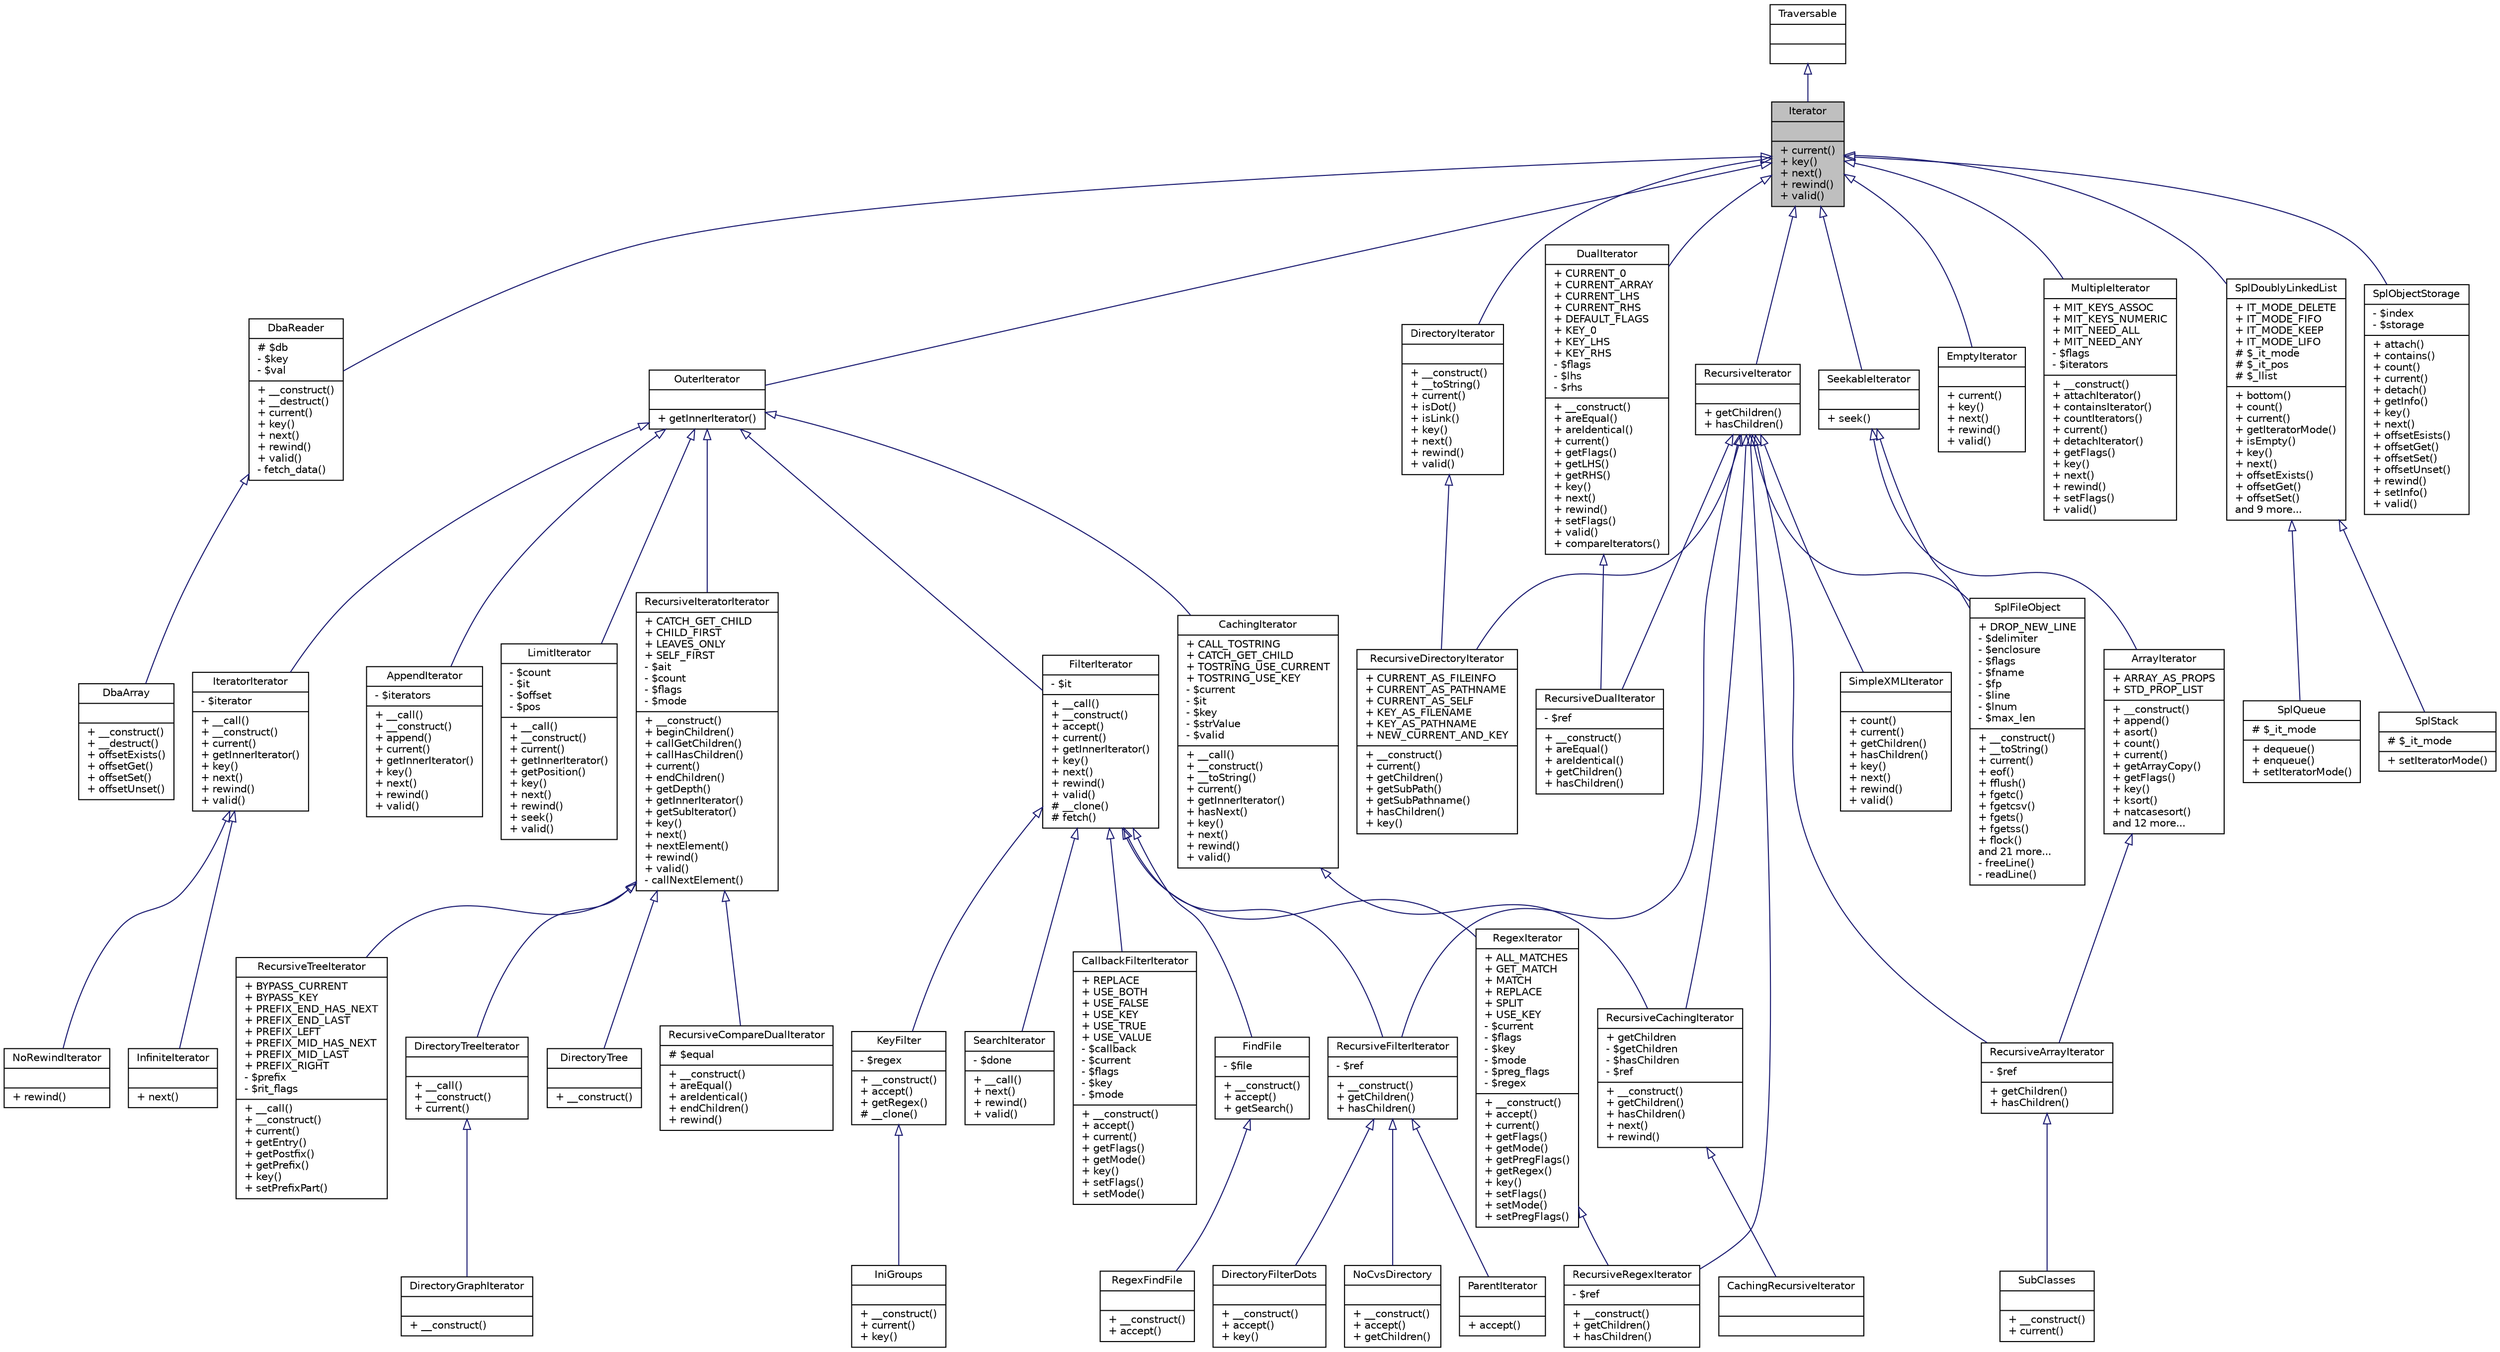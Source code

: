 digraph "Iterator"
{
  edge [fontname="Helvetica",fontsize="10",labelfontname="Helvetica",labelfontsize="10"];
  node [fontname="Helvetica",fontsize="10",shape=record];
  Node1 [label="{Iterator\n||+ current()\l+ key()\l+ next()\l+ rewind()\l+ valid()\l}",height=0.2,width=0.4,color="black", fillcolor="grey75", style="filled" fontcolor="black"];
  Node2 -> Node1 [dir="back",color="midnightblue",fontsize="10",style="solid",arrowtail="onormal",fontname="Helvetica"];
  Node2 [label="{Traversable\n||}",height=0.2,width=0.4,color="black", fillcolor="white", style="filled",URL="$interfaceTraversable.html",tooltip="Interface to detect a class is traversable using foreach. "];
  Node1 -> Node3 [dir="back",color="midnightblue",fontsize="10",style="solid",arrowtail="onormal",fontname="Helvetica"];
  Node3 [label="{DbaReader\n|# $db\l- $key\l- $val\l|+ __construct()\l+ __destruct()\l+ current()\l+ key()\l+ next()\l+ rewind()\l+ valid()\l- fetch_data()\l}",height=0.2,width=0.4,color="black", fillcolor="white", style="filled",URL="$classDbaReader.html",tooltip="This implements a DBA Iterator. "];
  Node3 -> Node4 [dir="back",color="midnightblue",fontsize="10",style="solid",arrowtail="onormal",fontname="Helvetica"];
  Node4 [label="{DbaArray\n||+ __construct()\l+ __destruct()\l+ offsetExists()\l+ offsetGet()\l+ offsetSet()\l+ offsetUnset()\l}",height=0.2,width=0.4,color="black", fillcolor="white", style="filled",URL="$classDbaArray.html",tooltip="This implements a DBA Array. "];
  Node1 -> Node5 [dir="back",color="midnightblue",fontsize="10",style="solid",arrowtail="onormal",fontname="Helvetica"];
  Node5 [label="{DirectoryIterator\n||+ __construct()\l+ __toString()\l+ current()\l+ isDot()\l+ isLink()\l+ key()\l+ next()\l+ rewind()\l+ valid()\l}",height=0.2,width=0.4,color="black", fillcolor="white", style="filled",URL="$classDirectoryIterator.html",tooltip="Directory iterator. "];
  Node5 -> Node6 [dir="back",color="midnightblue",fontsize="10",style="solid",arrowtail="onormal",fontname="Helvetica"];
  Node6 [label="{RecursiveDirectoryIterator\n|+ CURRENT_AS_FILEINFO\l+ CURRENT_AS_PATHNAME\l+ CURRENT_AS_SELF\l+ KEY_AS_FILENAME\l+ KEY_AS_PATHNAME\l+ NEW_CURRENT_AND_KEY\l|+ __construct()\l+ current()\l+ getChildren()\l+ getSubPath()\l+ getSubPathname()\l+ hasChildren()\l+ key()\l}",height=0.2,width=0.4,color="black", fillcolor="white", style="filled",URL="$classRecursiveDirectoryIterator.html",tooltip="recursive directory iterator "];
  Node1 -> Node7 [dir="back",color="midnightblue",fontsize="10",style="solid",arrowtail="onormal",fontname="Helvetica"];
  Node7 [label="{DualIterator\n|+ CURRENT_0\l+ CURRENT_ARRAY\l+ CURRENT_LHS\l+ CURRENT_RHS\l+ DEFAULT_FLAGS\l+ KEY_0\l+ KEY_LHS\l+ KEY_RHS\l- $flags\l- $lhs\l- $rhs\l|+ __construct()\l+ areEqual()\l+ areIdentical()\l+ current()\l+ getFlags()\l+ getLHS()\l+ getRHS()\l+ key()\l+ next()\l+ rewind()\l+ setFlags()\l+ valid()\l+ compareIterators()\l}",height=0.2,width=0.4,color="black", fillcolor="white", style="filled",URL="$classDualIterator.html",tooltip="Synchronous iteration over two iterators. "];
  Node7 -> Node8 [dir="back",color="midnightblue",fontsize="10",style="solid",arrowtail="onormal",fontname="Helvetica"];
  Node8 [label="{RecursiveDualIterator\n|- $ref\l|+ __construct()\l+ areEqual()\l+ areIdentical()\l+ getChildren()\l+ hasChildren()\l}",height=0.2,width=0.4,color="black", fillcolor="white", style="filled",URL="$classRecursiveDualIterator.html",tooltip="Synchronous iteration over two recursive iterators. "];
  Node1 -> Node9 [dir="back",color="midnightblue",fontsize="10",style="solid",arrowtail="onormal",fontname="Helvetica"];
  Node9 [label="{EmptyIterator\n||+ current()\l+ key()\l+ next()\l+ rewind()\l+ valid()\l}",height=0.2,width=0.4,color="black", fillcolor="white", style="filled",URL="$classEmptyIterator.html",tooltip="An empty Iterator. "];
  Node1 -> Node10 [dir="back",color="midnightblue",fontsize="10",style="solid",arrowtail="onormal",fontname="Helvetica"];
  Node10 [label="{MultipleIterator\n|+ MIT_KEYS_ASSOC\l+ MIT_KEYS_NUMERIC\l+ MIT_NEED_ALL\l+ MIT_NEED_ANY\l- $flags\l- $iterators\l|+ __construct()\l+ attachIterator()\l+ containsIterator()\l+ countIterators()\l+ current()\l+ detachIterator()\l+ getFlags()\l+ key()\l+ next()\l+ rewind()\l+ setFlags()\l+ valid()\l}",height=0.2,width=0.4,color="black", fillcolor="white", style="filled",URL="$classMultipleIterator.html",tooltip="Iterator that iterates over several iterators one after the other. "];
  Node1 -> Node11 [dir="back",color="midnightblue",fontsize="10",style="solid",arrowtail="onormal",fontname="Helvetica"];
  Node11 [label="{OuterIterator\n||+ getInnerIterator()\l}",height=0.2,width=0.4,color="black", fillcolor="white", style="filled",URL="$interfaceOuterIterator.html",tooltip="Interface to access the current inner iteraor of iterator wrappers. "];
  Node11 -> Node12 [dir="back",color="midnightblue",fontsize="10",style="solid",arrowtail="onormal",fontname="Helvetica"];
  Node12 [label="{AppendIterator\n|- $iterators\l|+ __call()\l+ __construct()\l+ append()\l+ current()\l+ getInnerIterator()\l+ key()\l+ next()\l+ rewind()\l+ valid()\l}",height=0.2,width=0.4,color="black", fillcolor="white", style="filled",URL="$classAppendIterator.html",tooltip="Iterator that iterates over several iterators one after the other. "];
  Node11 -> Node13 [dir="back",color="midnightblue",fontsize="10",style="solid",arrowtail="onormal",fontname="Helvetica"];
  Node13 [label="{CachingIterator\n|+ CALL_TOSTRING\l+ CATCH_GET_CHILD\l+ TOSTRING_USE_CURRENT\l+ TOSTRING_USE_KEY\l- $current\l- $it\l- $key\l- $strValue\l- $valid\l|+ __call()\l+ __construct()\l+ __toString()\l+ current()\l+ getInnerIterator()\l+ hasNext()\l+ key()\l+ next()\l+ rewind()\l+ valid()\l}",height=0.2,width=0.4,color="black", fillcolor="white", style="filled",URL="$classCachingIterator.html",tooltip="Cached iteration over another Iterator. "];
  Node13 -> Node14 [dir="back",color="midnightblue",fontsize="10",style="solid",arrowtail="onormal",fontname="Helvetica"];
  Node14 [label="{RecursiveCachingIterator\n|+ getChildren\l- $getChildren\l- $hasChildren\l- $ref\l|+ __construct()\l+ getChildren()\l+ hasChildren()\l+ next()\l+ rewind()\l}",height=0.2,width=0.4,color="black", fillcolor="white", style="filled",URL="$classRecursiveCachingIterator.html",tooltip="Cached recursive iteration over another Iterator. "];
  Node14 -> Node15 [dir="back",color="midnightblue",fontsize="10",style="solid",arrowtail="onormal",fontname="Helvetica"];
  Node15 [label="{CachingRecursiveIterator\n||}",height=0.2,width=0.4,color="black", fillcolor="white", style="filled",URL="$classCachingRecursiveIterator.html",tooltip="Compatibility to PHP 5.0. "];
  Node11 -> Node16 [dir="back",color="midnightblue",fontsize="10",style="solid",arrowtail="onormal",fontname="Helvetica"];
  Node16 [label="{FilterIterator\n|- $it\l|+ __call()\l+ __construct()\l+ accept()\l+ current()\l+ getInnerIterator()\l+ key()\l+ next()\l+ rewind()\l+ valid()\l# __clone()\l# fetch()\l}",height=0.2,width=0.4,color="black", fillcolor="white", style="filled",URL="$classFilterIterator.html",tooltip="Abstract filter for iterators. "];
  Node16 -> Node17 [dir="back",color="midnightblue",fontsize="10",style="solid",arrowtail="onormal",fontname="Helvetica"];
  Node17 [label="{CallbackFilterIterator\n|+ REPLACE\l+ USE_BOTH\l+ USE_FALSE\l+ USE_KEY\l+ USE_TRUE\l+ USE_VALUE\l- $callback\l- $current\l- $flags\l- $key\l- $mode\l|+ __construct()\l+ accept()\l+ current()\l+ getFlags()\l+ getMode()\l+ key()\l+ setFlags()\l+ setMode()\l}",height=0.2,width=0.4,color="black", fillcolor="white", style="filled",URL="$classCallbackFilterIterator.html",tooltip="A non abstract FiletrIterator that uses a callback foreach element. "];
  Node16 -> Node18 [dir="back",color="midnightblue",fontsize="10",style="solid",arrowtail="onormal",fontname="Helvetica"];
  Node18 [label="{FindFile\n|- $file\l|+ __construct()\l+ accept()\l+ getSearch()\l}",height=0.2,width=0.4,color="black", fillcolor="white", style="filled",URL="$classFindFile.html",tooltip="Base class to find files. "];
  Node18 -> Node19 [dir="back",color="midnightblue",fontsize="10",style="solid",arrowtail="onormal",fontname="Helvetica"];
  Node19 [label="{RegexFindFile\n||+ __construct()\l+ accept()\l}",height=0.2,width=0.4,color="black", fillcolor="white", style="filled",URL="$classRegexFindFile.html",tooltip="Find files by regular expression. "];
  Node16 -> Node20 [dir="back",color="midnightblue",fontsize="10",style="solid",arrowtail="onormal",fontname="Helvetica"];
  Node20 [label="{KeyFilter\n|- $regex\l|+ __construct()\l+ accept()\l+ getRegex()\l# __clone()\l}",height=0.2,width=0.4,color="black", fillcolor="white", style="filled",URL="$classKeyFilter.html",tooltip="Regular expression filter for string iterators. "];
  Node20 -> Node21 [dir="back",color="midnightblue",fontsize="10",style="solid",arrowtail="onormal",fontname="Helvetica"];
  Node21 [label="{IniGroups\n||+ __construct()\l+ current()\l+ key()\l}",height=0.2,width=0.4,color="black", fillcolor="white", style="filled",URL="$classIniGroups.html",tooltip="Class to iterate all groups within an ini file. "];
  Node16 -> Node22 [dir="back",color="midnightblue",fontsize="10",style="solid",arrowtail="onormal",fontname="Helvetica"];
  Node22 [label="{RecursiveFilterIterator\n|- $ref\l|+ __construct()\l+ getChildren()\l+ hasChildren()\l}",height=0.2,width=0.4,color="black", fillcolor="white", style="filled",URL="$classRecursiveFilterIterator.html",tooltip="Iterator to filter recursive iterators. "];
  Node22 -> Node23 [dir="back",color="midnightblue",fontsize="10",style="solid",arrowtail="onormal",fontname="Helvetica"];
  Node23 [label="{DirectoryFilterDots\n||+ __construct()\l+ accept()\l+ key()\l}",height=0.2,width=0.4,color="black", fillcolor="white", style="filled",URL="$classDirectoryFilterDots.html",tooltip="A filtered DirectoryIterator. "];
  Node22 -> Node24 [dir="back",color="midnightblue",fontsize="10",style="solid",arrowtail="onormal",fontname="Helvetica"];
  Node24 [label="{NoCvsDirectory\n||+ __construct()\l+ accept()\l+ getChildren()\l}",height=0.2,width=0.4,color="black", fillcolor="white", style="filled",URL="$classNoCvsDirectory.html"];
  Node22 -> Node25 [dir="back",color="midnightblue",fontsize="10",style="solid",arrowtail="onormal",fontname="Helvetica"];
  Node25 [label="{ParentIterator\n||+ accept()\l}",height=0.2,width=0.4,color="black", fillcolor="white", style="filled",URL="$classParentIterator.html",tooltip="Iterator to filter parents. "];
  Node16 -> Node26 [dir="back",color="midnightblue",fontsize="10",style="solid",arrowtail="onormal",fontname="Helvetica"];
  Node26 [label="{RegexIterator\n|+ ALL_MATCHES\l+ GET_MATCH\l+ MATCH\l+ REPLACE\l+ SPLIT\l+ USE_KEY\l- $current\l- $flags\l- $key\l- $mode\l- $preg_flags\l- $regex\l|+ __construct()\l+ accept()\l+ current()\l+ getFlags()\l+ getMode()\l+ getPregFlags()\l+ getRegex()\l+ key()\l+ setFlags()\l+ setMode()\l+ setPregFlags()\l}",height=0.2,width=0.4,color="black", fillcolor="white", style="filled",URL="$classRegexIterator.html",tooltip="Regular expression filter for iterators. "];
  Node26 -> Node27 [dir="back",color="midnightblue",fontsize="10",style="solid",arrowtail="onormal",fontname="Helvetica"];
  Node27 [label="{RecursiveRegexIterator\n|- $ref\l|+ __construct()\l+ getChildren()\l+ hasChildren()\l}",height=0.2,width=0.4,color="black", fillcolor="white", style="filled",URL="$classRecursiveRegexIterator.html",tooltip="Recursive regular expression filter for iterators. "];
  Node16 -> Node28 [dir="back",color="midnightblue",fontsize="10",style="solid",arrowtail="onormal",fontname="Helvetica"];
  Node28 [label="{SearchIterator\n|- $done\l|+ __call()\l+ next()\l+ rewind()\l+ valid()\l}",height=0.2,width=0.4,color="black", fillcolor="white", style="filled",URL="$classSearchIterator.html",tooltip="Iterator to search for a specific element. "];
  Node11 -> Node29 [dir="back",color="midnightblue",fontsize="10",style="solid",arrowtail="onormal",fontname="Helvetica"];
  Node29 [label="{IteratorIterator\n|- $iterator\l|+ __call()\l+ __construct()\l+ current()\l+ getInnerIterator()\l+ key()\l+ next()\l+ rewind()\l+ valid()\l}",height=0.2,width=0.4,color="black", fillcolor="white", style="filled",URL="$classIteratorIterator.html",tooltip="Basic Iterator wrapper. "];
  Node29 -> Node30 [dir="back",color="midnightblue",fontsize="10",style="solid",arrowtail="onormal",fontname="Helvetica"];
  Node30 [label="{InfiniteIterator\n||+ next()\l}",height=0.2,width=0.4,color="black", fillcolor="white", style="filled",URL="$classInfiniteIterator.html",tooltip="An infinite Iterator. "];
  Node29 -> Node31 [dir="back",color="midnightblue",fontsize="10",style="solid",arrowtail="onormal",fontname="Helvetica"];
  Node31 [label="{NoRewindIterator\n||+ rewind()\l}",height=0.2,width=0.4,color="black", fillcolor="white", style="filled",URL="$classNoRewindIterator.html",tooltip="An Iterator wrapper that doesn&#39;t call rewind. "];
  Node11 -> Node32 [dir="back",color="midnightblue",fontsize="10",style="solid",arrowtail="onormal",fontname="Helvetica"];
  Node32 [label="{LimitIterator\n|- $count\l- $it\l- $offset\l- $pos\l|+ __call()\l+ __construct()\l+ current()\l+ getInnerIterator()\l+ getPosition()\l+ key()\l+ next()\l+ rewind()\l+ seek()\l+ valid()\l}",height=0.2,width=0.4,color="black", fillcolor="white", style="filled",URL="$classLimitIterator.html",tooltip="Limited Iteration over another Iterator. "];
  Node11 -> Node33 [dir="back",color="midnightblue",fontsize="10",style="solid",arrowtail="onormal",fontname="Helvetica"];
  Node33 [label="{RecursiveIteratorIterator\n|+ CATCH_GET_CHILD\l+ CHILD_FIRST\l+ LEAVES_ONLY\l+ SELF_FIRST\l- $ait\l- $count\l- $flags\l- $mode\l|+ __construct()\l+ beginChildren()\l+ callGetChildren()\l+ callHasChildren()\l+ current()\l+ endChildren()\l+ getDepth()\l+ getInnerIterator()\l+ getSubIterator()\l+ key()\l+ next()\l+ nextElement()\l+ rewind()\l+ valid()\l- callNextElement()\l}",height=0.2,width=0.4,color="black", fillcolor="white", style="filled",URL="$classRecursiveIteratorIterator.html",tooltip="Iterates through recursive iterators. "];
  Node33 -> Node34 [dir="back",color="midnightblue",fontsize="10",style="solid",arrowtail="onormal",fontname="Helvetica"];
  Node34 [label="{DirectoryTree\n||+ __construct()\l}",height=0.2,width=0.4,color="black", fillcolor="white", style="filled",URL="$classDirectoryTree.html",tooltip="A directory iterator that does not show &#39;. "];
  Node33 -> Node35 [dir="back",color="midnightblue",fontsize="10",style="solid",arrowtail="onormal",fontname="Helvetica"];
  Node35 [label="{DirectoryTreeIterator\n||+ __call()\l+ __construct()\l+ current()\l}",height=0.2,width=0.4,color="black", fillcolor="white", style="filled",URL="$classDirectoryTreeIterator.html",tooltip="DirectoryIterator to generate ASCII graphic directory trees. "];
  Node35 -> Node36 [dir="back",color="midnightblue",fontsize="10",style="solid",arrowtail="onormal",fontname="Helvetica"];
  Node36 [label="{DirectoryGraphIterator\n||+ __construct()\l}",height=0.2,width=0.4,color="black", fillcolor="white", style="filled",URL="$classDirectoryGraphIterator.html",tooltip="A tree iterator that only shows directories. "];
  Node33 -> Node37 [dir="back",color="midnightblue",fontsize="10",style="solid",arrowtail="onormal",fontname="Helvetica"];
  Node37 [label="{RecursiveCompareDualIterator\n|# $equal\l|+ __construct()\l+ areEqual()\l+ areIdentical()\l+ endChildren()\l+ rewind()\l}",height=0.2,width=0.4,color="black", fillcolor="white", style="filled",URL="$classRecursiveCompareDualIterator.html",tooltip="Recursive comparison iterator for a RecursiveDualIterator. "];
  Node33 -> Node38 [dir="back",color="midnightblue",fontsize="10",style="solid",arrowtail="onormal",fontname="Helvetica"];
  Node38 [label="{RecursiveTreeIterator\n|+ BYPASS_CURRENT\l+ BYPASS_KEY\l+ PREFIX_END_HAS_NEXT\l+ PREFIX_END_LAST\l+ PREFIX_LEFT\l+ PREFIX_MID_HAS_NEXT\l+ PREFIX_MID_LAST\l+ PREFIX_RIGHT\l- $prefix\l- $rit_flags\l|+ __call()\l+ __construct()\l+ current()\l+ getEntry()\l+ getPostfix()\l+ getPrefix()\l+ key()\l+ setPrefixPart()\l}",height=0.2,width=0.4,color="black", fillcolor="white", style="filled",URL="$classRecursiveTreeIterator.html",tooltip="RecursiveIteratorIterator to generate ASCII graphic trees for the entries in a RecursiveIterator. "];
  Node1 -> Node39 [dir="back",color="midnightblue",fontsize="10",style="solid",arrowtail="onormal",fontname="Helvetica"];
  Node39 [label="{RecursiveIterator\n||+ getChildren()\l+ hasChildren()\l}",height=0.2,width=0.4,color="black", fillcolor="white", style="filled",URL="$interfaceRecursiveIterator.html",tooltip="Interface for recursive iteration with RecursiveIteratorIterator. "];
  Node39 -> Node40 [dir="back",color="midnightblue",fontsize="10",style="solid",arrowtail="onormal",fontname="Helvetica"];
  Node40 [label="{RecursiveArrayIterator\n|- $ref\l|+ getChildren()\l+ hasChildren()\l}",height=0.2,width=0.4,color="black", fillcolor="white", style="filled",URL="$classRecursiveArrayIterator.html",tooltip="A recursive array iterator. "];
  Node40 -> Node41 [dir="back",color="midnightblue",fontsize="10",style="solid",arrowtail="onormal",fontname="Helvetica"];
  Node41 [label="{SubClasses\n||+ __construct()\l+ current()\l}",height=0.2,width=0.4,color="black", fillcolor="white", style="filled",URL="$classSubClasses.html",tooltip="Collects sub classes for given class or interface. "];
  Node39 -> Node14 [dir="back",color="midnightblue",fontsize="10",style="solid",arrowtail="onormal",fontname="Helvetica"];
  Node39 -> Node6 [dir="back",color="midnightblue",fontsize="10",style="solid",arrowtail="onormal",fontname="Helvetica"];
  Node39 -> Node8 [dir="back",color="midnightblue",fontsize="10",style="solid",arrowtail="onormal",fontname="Helvetica"];
  Node39 -> Node22 [dir="back",color="midnightblue",fontsize="10",style="solid",arrowtail="onormal",fontname="Helvetica"];
  Node39 -> Node27 [dir="back",color="midnightblue",fontsize="10",style="solid",arrowtail="onormal",fontname="Helvetica"];
  Node39 -> Node42 [dir="back",color="midnightblue",fontsize="10",style="solid",arrowtail="onormal",fontname="Helvetica"];
  Node42 [label="{SimpleXMLIterator\n||+ count()\l+ current()\l+ getChildren()\l+ hasChildren()\l+ key()\l+ next()\l+ rewind()\l+ valid()\l}",height=0.2,width=0.4,color="black", fillcolor="white", style="filled",URL="$classSimpleXMLIterator.html",tooltip="recursive SimpleXML_Element iterator "];
  Node39 -> Node43 [dir="back",color="midnightblue",fontsize="10",style="solid",arrowtail="onormal",fontname="Helvetica"];
  Node43 [label="{SplFileObject\n|+ DROP_NEW_LINE\l- $delimiter\l- $enclosure\l- $flags\l- $fname\l- $fp\l- $line\l- $lnum\l- $max_len\l|+ __construct()\l+ __toString()\l+ current()\l+ eof()\l+ fflush()\l+ fgetc()\l+ fgetcsv()\l+ fgets()\l+ fgetss()\l+ flock()\land 21 more...\l- freeLine()\l- readLine()\l}",height=0.2,width=0.4,color="black", fillcolor="white", style="filled",URL="$classSplFileObject.html",tooltip="Object representation for any stream. "];
  Node1 -> Node44 [dir="back",color="midnightblue",fontsize="10",style="solid",arrowtail="onormal",fontname="Helvetica"];
  Node44 [label="{SeekableIterator\n||+ seek()\l}",height=0.2,width=0.4,color="black", fillcolor="white", style="filled",URL="$interfaceSeekableIterator.html",tooltip="seekable iterator "];
  Node44 -> Node45 [dir="back",color="midnightblue",fontsize="10",style="solid",arrowtail="onormal",fontname="Helvetica"];
  Node45 [label="{ArrayIterator\n|+ ARRAY_AS_PROPS\l+ STD_PROP_LIST\l|+ __construct()\l+ append()\l+ asort()\l+ count()\l+ current()\l+ getArrayCopy()\l+ getFlags()\l+ key()\l+ ksort()\l+ natcasesort()\land 12 more...\l}",height=0.2,width=0.4,color="black", fillcolor="white", style="filled",URL="$classArrayIterator.html",tooltip="An Array iterator. "];
  Node45 -> Node40 [dir="back",color="midnightblue",fontsize="10",style="solid",arrowtail="onormal",fontname="Helvetica"];
  Node44 -> Node43 [dir="back",color="midnightblue",fontsize="10",style="solid",arrowtail="onormal",fontname="Helvetica"];
  Node1 -> Node46 [dir="back",color="midnightblue",fontsize="10",style="solid",arrowtail="onormal",fontname="Helvetica"];
  Node46 [label="{SplDoublyLinkedList\n|+ IT_MODE_DELETE\l+ IT_MODE_FIFO\l+ IT_MODE_KEEP\l+ IT_MODE_LIFO\l# $_it_mode\l# $_it_pos\l# $_llist\l|+ bottom()\l+ count()\l+ current()\l+ getIteratorMode()\l+ isEmpty()\l+ key()\l+ next()\l+ offsetExists()\l+ offsetGet()\l+ offsetSet()\land 9 more...\l}",height=0.2,width=0.4,color="black", fillcolor="white", style="filled",URL="$classSplDoublyLinkedList.html",tooltip="Doubly Linked List. "];
  Node46 -> Node47 [dir="back",color="midnightblue",fontsize="10",style="solid",arrowtail="onormal",fontname="Helvetica"];
  Node47 [label="{SplQueue\n|# $_it_mode\l|+ dequeue()\l+ enqueue()\l+ setIteratorMode()\l}",height=0.2,width=0.4,color="black", fillcolor="white", style="filled",URL="$classSplQueue.html",tooltip="Implementation of a Queue through a DoublyLinkedList. "];
  Node46 -> Node48 [dir="back",color="midnightblue",fontsize="10",style="solid",arrowtail="onormal",fontname="Helvetica"];
  Node48 [label="{SplStack\n|# $_it_mode\l|+ setIteratorMode()\l}",height=0.2,width=0.4,color="black", fillcolor="white", style="filled",URL="$classSplStack.html",tooltip="Implementation of a stack through a DoublyLinkedList. "];
  Node1 -> Node49 [dir="back",color="midnightblue",fontsize="10",style="solid",arrowtail="onormal",fontname="Helvetica"];
  Node49 [label="{SplObjectStorage\n|- $index\l- $storage\l|+ attach()\l+ contains()\l+ count()\l+ current()\l+ detach()\l+ getInfo()\l+ key()\l+ next()\l+ offsetEsists()\l+ offsetGet()\l+ offsetSet()\l+ offsetUnset()\l+ rewind()\l+ setInfo()\l+ valid()\l}",height=0.2,width=0.4,color="black", fillcolor="white", style="filled",URL="$classSplObjectStorage.html",tooltip="Object storage. "];
}

